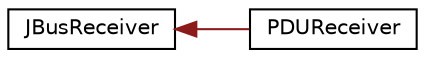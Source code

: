 digraph "Graphical Class Hierarchy"
{
  edge [fontname="Helvetica",fontsize="10",labelfontname="Helvetica",labelfontsize="10"];
  node [fontname="Helvetica",fontsize="10",shape=record];
  rankdir="LR";
  Node0 [label="JBusReceiver",height=0.2,width=0.4,color="black", fillcolor="white", style="filled",URL="$classJBusReceiver.html"];
  Node0 -> Node1 [dir="back",color="firebrick4",fontsize="10",style="solid",fontname="Helvetica"];
  Node1 [label="PDUReceiver",height=0.2,width=0.4,color="black", fillcolor="white", style="filled",URL="$classPDUReceiver.html"];
}
